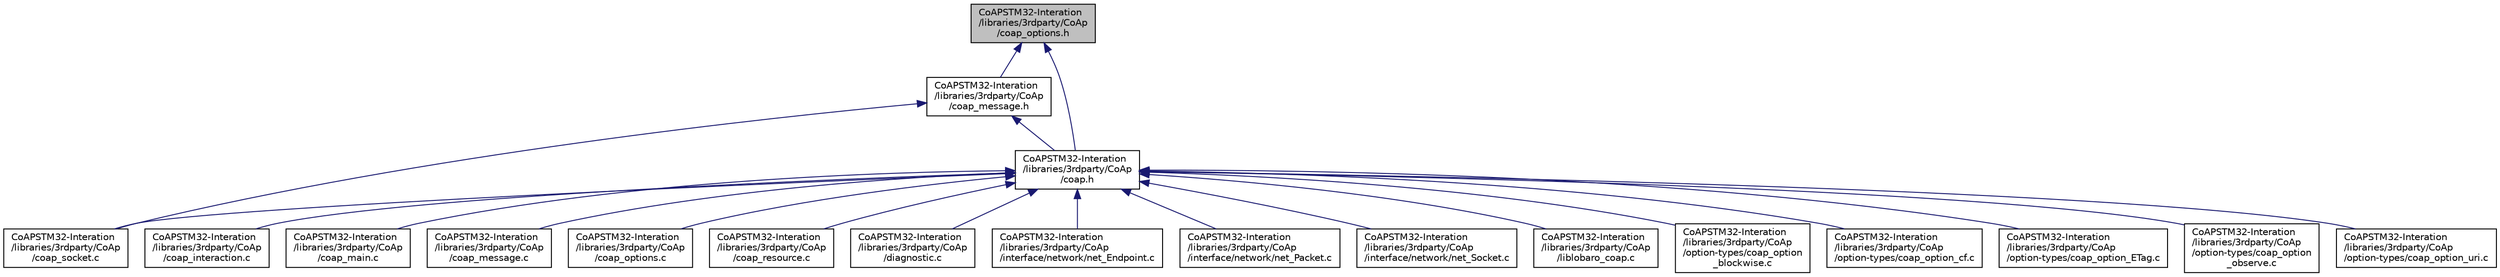 digraph "CoAPSTM32-Interation/libraries/3rdparty/CoAp/coap_options.h"
{
 // LATEX_PDF_SIZE
  edge [fontname="Helvetica",fontsize="10",labelfontname="Helvetica",labelfontsize="10"];
  node [fontname="Helvetica",fontsize="10",shape=record];
  Node1 [label="CoAPSTM32-Interation\l/libraries/3rdparty/CoAp\l/coap_options.h",height=0.2,width=0.4,color="black", fillcolor="grey75", style="filled", fontcolor="black",tooltip=" "];
  Node1 -> Node2 [dir="back",color="midnightblue",fontsize="10",style="solid",fontname="Helvetica"];
  Node2 [label="CoAPSTM32-Interation\l/libraries/3rdparty/CoAp\l/coap.h",height=0.2,width=0.4,color="black", fillcolor="white", style="filled",URL="$coap_8h.html",tooltip=" "];
  Node2 -> Node3 [dir="back",color="midnightblue",fontsize="10",style="solid",fontname="Helvetica"];
  Node3 [label="CoAPSTM32-Interation\l/libraries/3rdparty/CoAp\l/coap_interaction.c",height=0.2,width=0.4,color="black", fillcolor="white", style="filled",URL="$coap__interaction_8c.html",tooltip=" "];
  Node2 -> Node4 [dir="back",color="midnightblue",fontsize="10",style="solid",fontname="Helvetica"];
  Node4 [label="CoAPSTM32-Interation\l/libraries/3rdparty/CoAp\l/coap_main.c",height=0.2,width=0.4,color="black", fillcolor="white", style="filled",URL="$coap__main_8c.html",tooltip=" "];
  Node2 -> Node5 [dir="back",color="midnightblue",fontsize="10",style="solid",fontname="Helvetica"];
  Node5 [label="CoAPSTM32-Interation\l/libraries/3rdparty/CoAp\l/coap_message.c",height=0.2,width=0.4,color="black", fillcolor="white", style="filled",URL="$coap__message_8c.html",tooltip=" "];
  Node2 -> Node6 [dir="back",color="midnightblue",fontsize="10",style="solid",fontname="Helvetica"];
  Node6 [label="CoAPSTM32-Interation\l/libraries/3rdparty/CoAp\l/coap_options.c",height=0.2,width=0.4,color="black", fillcolor="white", style="filled",URL="$coap__options_8c.html",tooltip=" "];
  Node2 -> Node7 [dir="back",color="midnightblue",fontsize="10",style="solid",fontname="Helvetica"];
  Node7 [label="CoAPSTM32-Interation\l/libraries/3rdparty/CoAp\l/coap_resource.c",height=0.2,width=0.4,color="black", fillcolor="white", style="filled",URL="$coap__resource_8c.html",tooltip=" "];
  Node2 -> Node8 [dir="back",color="midnightblue",fontsize="10",style="solid",fontname="Helvetica"];
  Node8 [label="CoAPSTM32-Interation\l/libraries/3rdparty/CoAp\l/coap_socket.c",height=0.2,width=0.4,color="black", fillcolor="white", style="filled",URL="$coap__socket_8c.html",tooltip=" "];
  Node2 -> Node9 [dir="back",color="midnightblue",fontsize="10",style="solid",fontname="Helvetica"];
  Node9 [label="CoAPSTM32-Interation\l/libraries/3rdparty/CoAp\l/diagnostic.c",height=0.2,width=0.4,color="black", fillcolor="white", style="filled",URL="$diagnostic_8c.html",tooltip=" "];
  Node2 -> Node10 [dir="back",color="midnightblue",fontsize="10",style="solid",fontname="Helvetica"];
  Node10 [label="CoAPSTM32-Interation\l/libraries/3rdparty/CoAp\l/interface/network/net_Endpoint.c",height=0.2,width=0.4,color="black", fillcolor="white", style="filled",URL="$net___endpoint_8c.html",tooltip=" "];
  Node2 -> Node11 [dir="back",color="midnightblue",fontsize="10",style="solid",fontname="Helvetica"];
  Node11 [label="CoAPSTM32-Interation\l/libraries/3rdparty/CoAp\l/interface/network/net_Packet.c",height=0.2,width=0.4,color="black", fillcolor="white", style="filled",URL="$net___packet_8c.html",tooltip=" "];
  Node2 -> Node12 [dir="back",color="midnightblue",fontsize="10",style="solid",fontname="Helvetica"];
  Node12 [label="CoAPSTM32-Interation\l/libraries/3rdparty/CoAp\l/interface/network/net_Socket.c",height=0.2,width=0.4,color="black", fillcolor="white", style="filled",URL="$net___socket_8c.html",tooltip=" "];
  Node2 -> Node13 [dir="back",color="midnightblue",fontsize="10",style="solid",fontname="Helvetica"];
  Node13 [label="CoAPSTM32-Interation\l/libraries/3rdparty/CoAp\l/liblobaro_coap.c",height=0.2,width=0.4,color="black", fillcolor="white", style="filled",URL="$liblobaro__coap_8c.html",tooltip=" "];
  Node2 -> Node14 [dir="back",color="midnightblue",fontsize="10",style="solid",fontname="Helvetica"];
  Node14 [label="CoAPSTM32-Interation\l/libraries/3rdparty/CoAp\l/option-types/coap_option\l_blockwise.c",height=0.2,width=0.4,color="black", fillcolor="white", style="filled",URL="$coap__option__blockwise_8c.html",tooltip=" "];
  Node2 -> Node15 [dir="back",color="midnightblue",fontsize="10",style="solid",fontname="Helvetica"];
  Node15 [label="CoAPSTM32-Interation\l/libraries/3rdparty/CoAp\l/option-types/coap_option_cf.c",height=0.2,width=0.4,color="black", fillcolor="white", style="filled",URL="$coap__option__cf_8c.html",tooltip=" "];
  Node2 -> Node16 [dir="back",color="midnightblue",fontsize="10",style="solid",fontname="Helvetica"];
  Node16 [label="CoAPSTM32-Interation\l/libraries/3rdparty/CoAp\l/option-types/coap_option_ETag.c",height=0.2,width=0.4,color="black", fillcolor="white", style="filled",URL="$coap__option___e_tag_8c.html",tooltip=" "];
  Node2 -> Node17 [dir="back",color="midnightblue",fontsize="10",style="solid",fontname="Helvetica"];
  Node17 [label="CoAPSTM32-Interation\l/libraries/3rdparty/CoAp\l/option-types/coap_option\l_observe.c",height=0.2,width=0.4,color="black", fillcolor="white", style="filled",URL="$coap__option__observe_8c.html",tooltip=" "];
  Node2 -> Node18 [dir="back",color="midnightblue",fontsize="10",style="solid",fontname="Helvetica"];
  Node18 [label="CoAPSTM32-Interation\l/libraries/3rdparty/CoAp\l/option-types/coap_option_uri.c",height=0.2,width=0.4,color="black", fillcolor="white", style="filled",URL="$coap__option__uri_8c.html",tooltip=" "];
  Node1 -> Node19 [dir="back",color="midnightblue",fontsize="10",style="solid",fontname="Helvetica"];
  Node19 [label="CoAPSTM32-Interation\l/libraries/3rdparty/CoAp\l/coap_message.h",height=0.2,width=0.4,color="black", fillcolor="white", style="filled",URL="$coap__message_8h.html",tooltip=" "];
  Node19 -> Node2 [dir="back",color="midnightblue",fontsize="10",style="solid",fontname="Helvetica"];
  Node19 -> Node8 [dir="back",color="midnightblue",fontsize="10",style="solid",fontname="Helvetica"];
}
